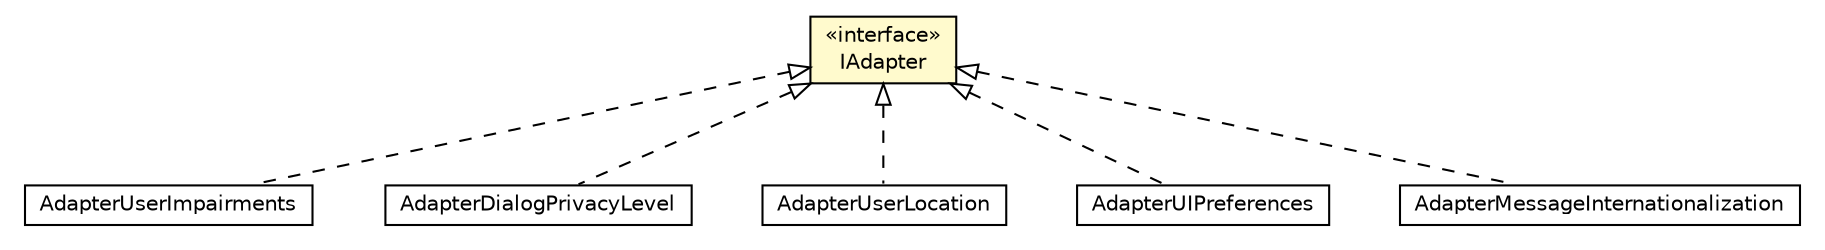 #!/usr/local/bin/dot
#
# Class diagram 
# Generated by UMLGraph version R5_6-24-gf6e263 (http://www.umlgraph.org/)
#

digraph G {
	edge [fontname="Helvetica",fontsize=10,labelfontname="Helvetica",labelfontsize=10];
	node [fontname="Helvetica",fontsize=10,shape=plaintext];
	nodesep=0.25;
	ranksep=0.5;
	// org.universAAL.ui.dm.adapters.AdapterUserImpairments
	c25028 [label=<<table title="org.universAAL.ui.dm.adapters.AdapterUserImpairments" border="0" cellborder="1" cellspacing="0" cellpadding="2" port="p" href="../adapters/AdapterUserImpairments.html">
		<tr><td><table border="0" cellspacing="0" cellpadding="1">
<tr><td align="center" balign="center"> AdapterUserImpairments </td></tr>
		</table></td></tr>
		</table>>, URL="../adapters/AdapterUserImpairments.html", fontname="Helvetica", fontcolor="black", fontsize=10.0];
	// org.universAAL.ui.dm.adapters.AdapterDialogPrivacyLevel
	c25029 [label=<<table title="org.universAAL.ui.dm.adapters.AdapterDialogPrivacyLevel" border="0" cellborder="1" cellspacing="0" cellpadding="2" port="p" href="../adapters/AdapterDialogPrivacyLevel.html">
		<tr><td><table border="0" cellspacing="0" cellpadding="1">
<tr><td align="center" balign="center"> AdapterDialogPrivacyLevel </td></tr>
		</table></td></tr>
		</table>>, URL="../adapters/AdapterDialogPrivacyLevel.html", fontname="Helvetica", fontcolor="black", fontsize=10.0];
	// org.universAAL.ui.dm.adapters.AdapterUserLocation
	c25030 [label=<<table title="org.universAAL.ui.dm.adapters.AdapterUserLocation" border="0" cellborder="1" cellspacing="0" cellpadding="2" port="p" href="../adapters/AdapterUserLocation.html">
		<tr><td><table border="0" cellspacing="0" cellpadding="1">
<tr><td align="center" balign="center"> AdapterUserLocation </td></tr>
		</table></td></tr>
		</table>>, URL="../adapters/AdapterUserLocation.html", fontname="Helvetica", fontcolor="black", fontsize=10.0];
	// org.universAAL.ui.dm.adapters.AdapterUIPreferences
	c25031 [label=<<table title="org.universAAL.ui.dm.adapters.AdapterUIPreferences" border="0" cellborder="1" cellspacing="0" cellpadding="2" port="p" href="../adapters/AdapterUIPreferences.html">
		<tr><td><table border="0" cellspacing="0" cellpadding="1">
<tr><td align="center" balign="center"> AdapterUIPreferences </td></tr>
		</table></td></tr>
		</table>>, URL="../adapters/AdapterUIPreferences.html", fontname="Helvetica", fontcolor="black", fontsize=10.0];
	// org.universAAL.ui.dm.adapters.AdapterMessageInternationalization
	c25032 [label=<<table title="org.universAAL.ui.dm.adapters.AdapterMessageInternationalization" border="0" cellborder="1" cellspacing="0" cellpadding="2" port="p" href="../adapters/AdapterMessageInternationalization.html">
		<tr><td><table border="0" cellspacing="0" cellpadding="1">
<tr><td align="center" balign="center"> AdapterMessageInternationalization </td></tr>
		</table></td></tr>
		</table>>, URL="../adapters/AdapterMessageInternationalization.html", fontname="Helvetica", fontcolor="black", fontsize=10.0];
	// org.universAAL.ui.dm.interfaces.IAdapter
	c25044 [label=<<table title="org.universAAL.ui.dm.interfaces.IAdapter" border="0" cellborder="1" cellspacing="0" cellpadding="2" port="p" bgcolor="lemonChiffon" href="./IAdapter.html">
		<tr><td><table border="0" cellspacing="0" cellpadding="1">
<tr><td align="center" balign="center"> &#171;interface&#187; </td></tr>
<tr><td align="center" balign="center"> IAdapter </td></tr>
		</table></td></tr>
		</table>>, URL="./IAdapter.html", fontname="Helvetica", fontcolor="black", fontsize=10.0];
	//org.universAAL.ui.dm.adapters.AdapterUserImpairments implements org.universAAL.ui.dm.interfaces.IAdapter
	c25044:p -> c25028:p [dir=back,arrowtail=empty,style=dashed];
	//org.universAAL.ui.dm.adapters.AdapterDialogPrivacyLevel implements org.universAAL.ui.dm.interfaces.IAdapter
	c25044:p -> c25029:p [dir=back,arrowtail=empty,style=dashed];
	//org.universAAL.ui.dm.adapters.AdapterUserLocation implements org.universAAL.ui.dm.interfaces.IAdapter
	c25044:p -> c25030:p [dir=back,arrowtail=empty,style=dashed];
	//org.universAAL.ui.dm.adapters.AdapterUIPreferences implements org.universAAL.ui.dm.interfaces.IAdapter
	c25044:p -> c25031:p [dir=back,arrowtail=empty,style=dashed];
	//org.universAAL.ui.dm.adapters.AdapterMessageInternationalization implements org.universAAL.ui.dm.interfaces.IAdapter
	c25044:p -> c25032:p [dir=back,arrowtail=empty,style=dashed];
}

